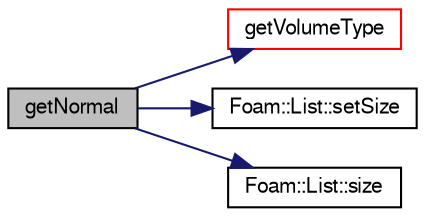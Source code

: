 digraph "getNormal"
{
  bgcolor="transparent";
  edge [fontname="FreeSans",fontsize="10",labelfontname="FreeSans",labelfontsize="10"];
  node [fontname="FreeSans",fontsize="10",shape=record];
  rankdir="LR";
  Node351 [label="getNormal",height=0.2,width=0.4,color="black", fillcolor="grey75", style="filled", fontcolor="black"];
  Node351 -> Node352 [color="midnightblue",fontsize="10",style="solid",fontname="FreeSans"];
  Node352 [label="getVolumeType",height=0.2,width=0.4,color="red",URL="$a25218.html#a1d3ba31549036f01425643d189858d2a",tooltip="Determine type (inside/outside/mixed) for point. unknown if. "];
  Node351 -> Node400 [color="midnightblue",fontsize="10",style="solid",fontname="FreeSans"];
  Node400 [label="Foam::List::setSize",height=0.2,width=0.4,color="black",URL="$a25694.html#aedb985ffeaf1bdbfeccc2a8730405703",tooltip="Reset size of List. "];
  Node351 -> Node401 [color="midnightblue",fontsize="10",style="solid",fontname="FreeSans"];
  Node401 [label="Foam::List::size",height=0.2,width=0.4,color="black",URL="$a25694.html#a8a5f6fa29bd4b500caf186f60245b384",tooltip="Override size to be inconsistent with allocated storage. "];
}
